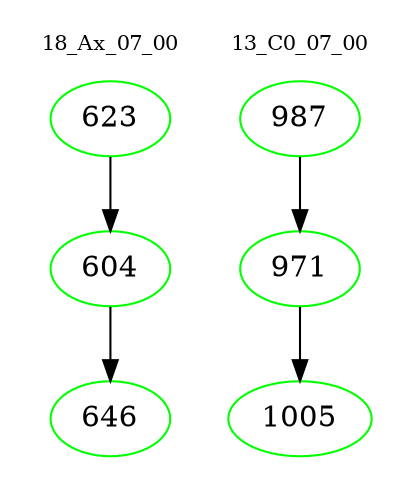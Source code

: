 digraph{
subgraph cluster_0 {
color = white
label = "18_Ax_07_00";
fontsize=10;
T0_623 [label="623", color="green"]
T0_623 -> T0_604 [color="black"]
T0_604 [label="604", color="green"]
T0_604 -> T0_646 [color="black"]
T0_646 [label="646", color="green"]
}
subgraph cluster_1 {
color = white
label = "13_C0_07_00";
fontsize=10;
T1_987 [label="987", color="green"]
T1_987 -> T1_971 [color="black"]
T1_971 [label="971", color="green"]
T1_971 -> T1_1005 [color="black"]
T1_1005 [label="1005", color="green"]
}
}
